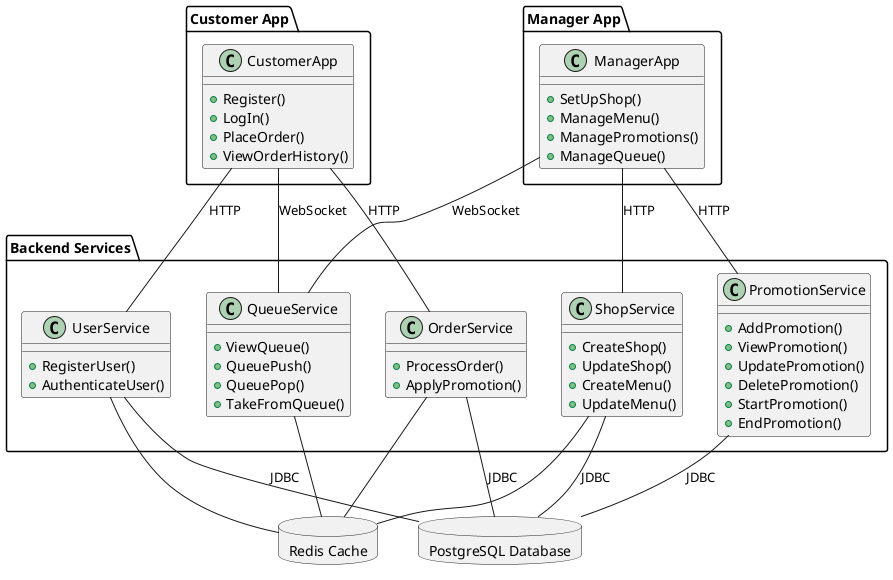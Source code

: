 @startuml
!define RECTANGLE class
!define END_RECTANGLE -[#000000]->

package "Customer App" {
    RECTANGLE CustomerApp {
        + Register()
        + LogIn()
        + PlaceOrder()
        + ViewOrderHistory()
    }
}

package "Manager App" {
    RECTANGLE ManagerApp {
        + SetUpShop()
        + ManageMenu()
        + ManagePromotions()
        + ManageQueue()
    }
}

package "Backend Services" {
    RECTANGLE UserService {
        + RegisterUser()
        + AuthenticateUser()
    }

    RECTANGLE OrderService {
        + ProcessOrder()
        + ApplyPromotion()
    }

    RECTANGLE ShopService {
        + CreateShop()
        + UpdateShop()
        + CreateMenu()
        + UpdateMenu()
    }

    RECTANGLE QueueService {
        + ViewQueue()
        + QueuePush()
        + QueuePop()
        + TakeFromQueue()
    }

    RECTANGLE PromotionService {
        + AddPromotion()
        + ViewPromotion()
        + UpdatePromotion()
        + DeletePromotion()
        + StartPromotion()
        + EndPromotion()
    }
}

database "PostgreSQL Database" {
}

database "Redis Cache" {
}

CustomerApp -- UserService: HTTP
CustomerApp -- OrderService: HTTP
CustomerApp -- QueueService: WebSocket

ManagerApp -- ShopService: HTTP
ManagerApp -- QueueService: WebSocket
ManagerApp -- PromotionService: HTTP

UserService -- "PostgreSQL Database": JDBC
OrderService -- "PostgreSQL Database": JDBC
ShopService -- "PostgreSQL Database": JDBC
PromotionService -- "PostgreSQL Database": JDBC

QueueService -- "Redis Cache"
UserService -- "Redis Cache"
OrderService -- "Redis Cache"
ShopService -- "Redis Cache"

@enduml
